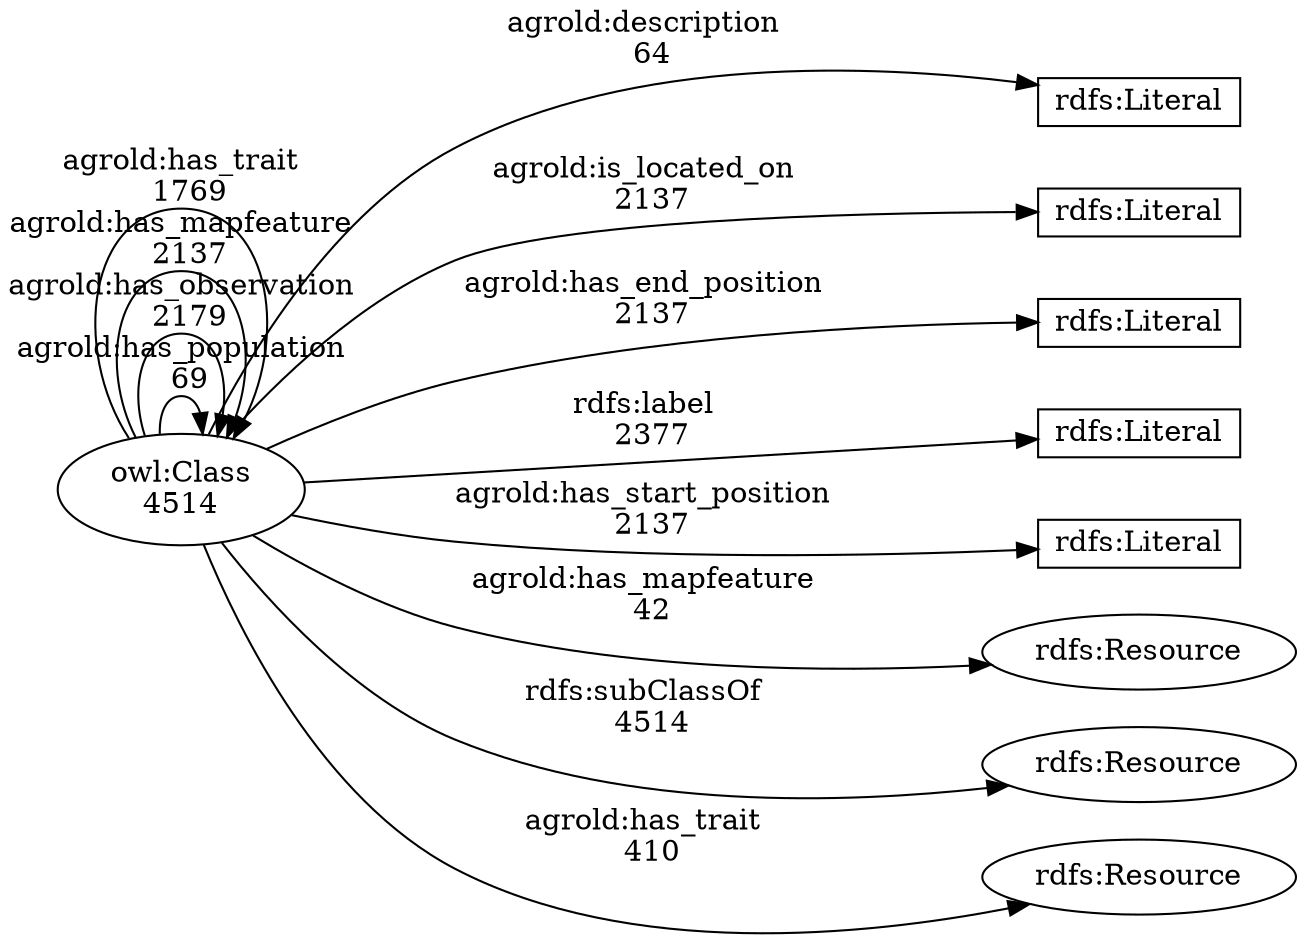 digraph {
    ranksep=2;
    rankdir="LR";
    charset="utf-8";

    // Class relations with the numbers of edges
    "owl:Class" -> "owl:Class" [ label="agrold:has_population\n  69"];
    "owl:Class" -> "owl:Class" [ label="agrold:has_observation\n  2179"];
    "owl:Class" -> "owl:Class" [ label="agrold:has_mapfeature\n  2137"];
    "owl:Class" -> "owl:Class" [ label="agrold:has_trait\n  1769"];
    "owl:Class" -> "rdfs:Literal2" [ label="agrold:description\n  64"];
    "owl:Class" -> "rdfs:Literal3" [ label="agrold:is_located_on\n  2137"];
    "owl:Class" -> "rdfs:Literal5" [ label="agrold:has_end_position\n  2137"];
    "owl:Class" -> "rdfs:Literal6" [ label="rdfs:label\n  2377"];
    "owl:Class" -> "rdfs:Literal8" [ label="agrold:has_start_position\n  2137"];
    "owl:Class" -> "rdfs:Resource1" [ label="agrold:has_mapfeature\n  42"];
    "owl:Class" -> "rdfs:Resource4" [ label="rdfs:subClassOf\n  4514"];
    "owl:Class" -> "rdfs:Resource7" [ label="agrold:has_trait\n  410"];

    // The number of entities
    "owl:Class" [ label="owl:Class\n4514" ] ;
    "rdfs:Literal2" [ label="rdfs:Literal", shape=box, height=0.3 ] ;
    "rdfs:Literal3" [ label="rdfs:Literal", shape=box, height=0.3 ] ;
    "rdfs:Literal5" [ label="rdfs:Literal", shape=box, height=0.3 ] ;
    "rdfs:Literal6" [ label="rdfs:Literal", shape=box, height=0.3 ] ;
    "rdfs:Literal8" [ label="rdfs:Literal", shape=box, height=0.3 ] ;
    "rdfs:Resource1" [ label="rdfs:Resource" ] ;
    "rdfs:Resource4" [ label="rdfs:Resource" ] ;
    "rdfs:Resource7" [ label="rdfs:Resource" ] ;

}

